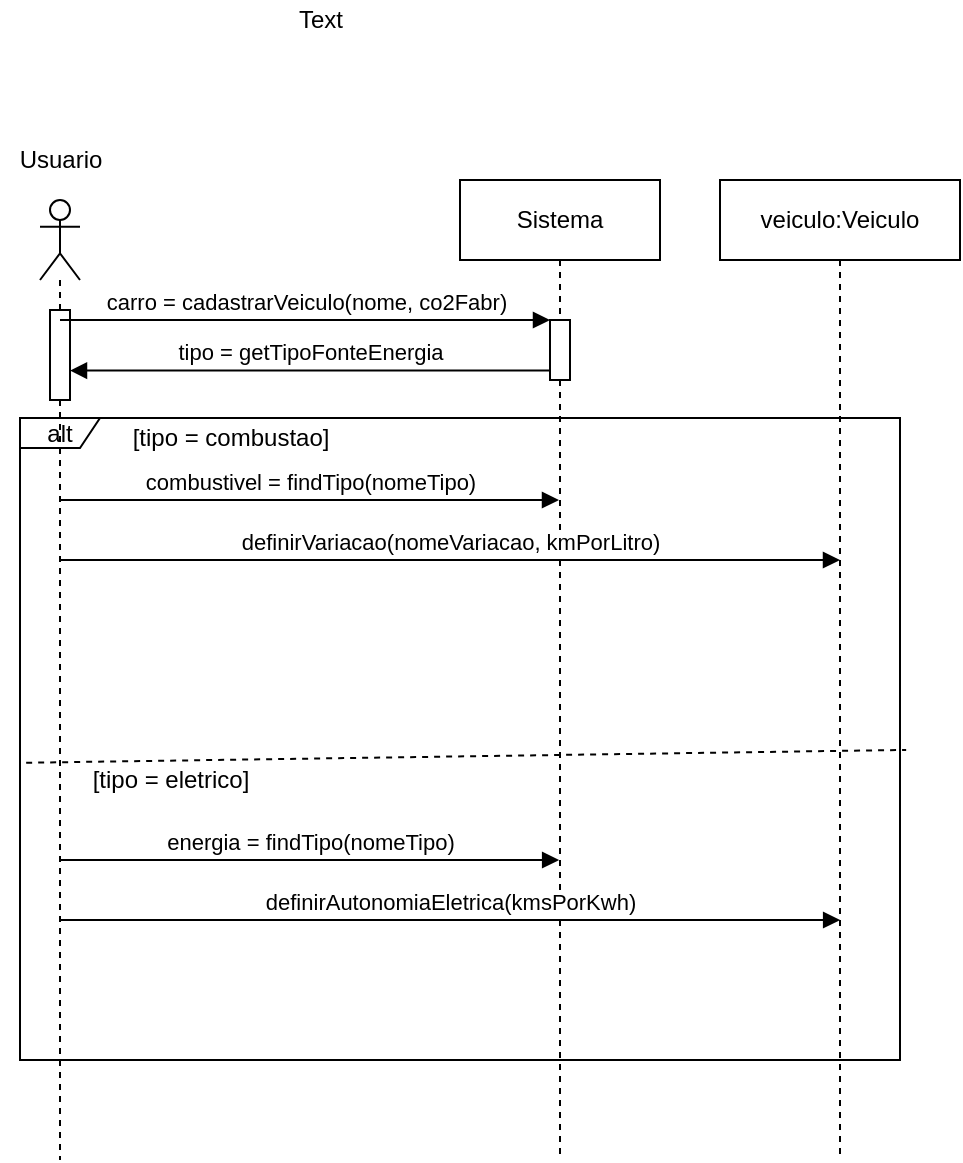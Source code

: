 <mxfile version="15.2.9" type="device"><diagram id="XGwAJblDTuA66v6M1x3e" name="Page-1"><mxGraphModel dx="1355" dy="713" grid="1" gridSize="10" guides="1" tooltips="1" connect="1" arrows="1" fold="1" page="1" pageScale="1" pageWidth="850" pageHeight="1100" math="0" shadow="0"><root><mxCell id="0"/><mxCell id="1" parent="0"/><mxCell id="_Akz8f7ia5NHCJ4isRtu-57" value="alt" style="shape=umlFrame;whiteSpace=wrap;html=1;fillColor=#FFFFFF;width=40;height=15;" parent="1" vertex="1"><mxGeometry x="60" y="269" width="440" height="321" as="geometry"/></mxCell><mxCell id="83gRgAOjTQcDuh13hsyK-3" value="Sistema" style="shape=umlLifeline;perimeter=lifelinePerimeter;whiteSpace=wrap;html=1;container=1;collapsible=0;recursiveResize=0;outlineConnect=0;" parent="1" vertex="1"><mxGeometry x="280" y="150" width="100" height="490" as="geometry"/></mxCell><mxCell id="83gRgAOjTQcDuh13hsyK-7" value="" style="html=1;points=[];perimeter=orthogonalPerimeter;" parent="83gRgAOjTQcDuh13hsyK-3" vertex="1"><mxGeometry x="45" y="70" width="10" height="30" as="geometry"/></mxCell><mxCell id="83gRgAOjTQcDuh13hsyK-1" value="" style="shape=umlLifeline;participant=umlActor;perimeter=lifelinePerimeter;whiteSpace=wrap;html=1;container=1;collapsible=0;recursiveResize=0;verticalAlign=top;spacingTop=36;outlineConnect=0;size=40;" parent="1" vertex="1"><mxGeometry x="70" y="160" width="20" height="480" as="geometry"/></mxCell><mxCell id="_Akz8f7ia5NHCJ4isRtu-27" value="" style="html=1;points=[];perimeter=orthogonalPerimeter;fillColor=#FFFFFF;" parent="83gRgAOjTQcDuh13hsyK-1" vertex="1"><mxGeometry x="5" y="55" width="10" height="45" as="geometry"/></mxCell><mxCell id="83gRgAOjTQcDuh13hsyK-2" value="Usuario" style="text;html=1;align=center;verticalAlign=middle;resizable=0;points=[];autosize=1;strokeColor=none;fillColor=none;" parent="1" vertex="1"><mxGeometry x="50" y="130" width="60" height="20" as="geometry"/></mxCell><mxCell id="83gRgAOjTQcDuh13hsyK-8" value="carro = cadastrarVeiculo(nome, co2Fabr)" style="html=1;verticalAlign=bottom;endArrow=block;entryX=0;entryY=0;" parent="1" source="83gRgAOjTQcDuh13hsyK-1" target="83gRgAOjTQcDuh13hsyK-7" edge="1"><mxGeometry relative="1" as="geometry"><mxPoint x="280" y="220" as="sourcePoint"/></mxGeometry></mxCell><mxCell id="_Akz8f7ia5NHCJ4isRtu-28" value="tipo = getTipoFonteEnergia" style="html=1;verticalAlign=bottom;endArrow=block;exitX=0.029;exitY=0.843;exitDx=0;exitDy=0;exitPerimeter=0;" parent="1" source="83gRgAOjTQcDuh13hsyK-7" target="_Akz8f7ia5NHCJ4isRtu-27" edge="1"><mxGeometry width="80" relative="1" as="geometry"><mxPoint x="390" y="350" as="sourcePoint"/><mxPoint x="470" y="350" as="targetPoint"/></mxGeometry></mxCell><mxCell id="_Akz8f7ia5NHCJ4isRtu-48" value="[tipo = combustao]" style="text;html=1;align=center;verticalAlign=middle;resizable=0;points=[];autosize=1;strokeColor=none;fillColor=none;" parent="1" vertex="1"><mxGeometry x="100" y="269" width="130" height="20" as="geometry"/></mxCell><mxCell id="_Akz8f7ia5NHCJ4isRtu-49" value="[tipo = eletrico]" style="text;html=1;align=center;verticalAlign=middle;resizable=0;points=[];autosize=1;strokeColor=none;fillColor=none;" parent="1" vertex="1"><mxGeometry x="80" y="440" width="110" height="20" as="geometry"/></mxCell><mxCell id="_Akz8f7ia5NHCJ4isRtu-58" value="" style="endArrow=none;dashed=1;html=1;entryX=1.007;entryY=0.517;entryDx=0;entryDy=0;entryPerimeter=0;exitX=0.007;exitY=0.537;exitDx=0;exitDy=0;exitPerimeter=0;" parent="1" source="_Akz8f7ia5NHCJ4isRtu-57" target="_Akz8f7ia5NHCJ4isRtu-57" edge="1"><mxGeometry width="50" height="50" relative="1" as="geometry"><mxPoint x="40" y="410" as="sourcePoint"/><mxPoint x="90" y="360" as="targetPoint"/></mxGeometry></mxCell><mxCell id="_Akz8f7ia5NHCJ4isRtu-73" value="combustivel = findTipo(nomeTipo)" style="html=1;verticalAlign=bottom;endArrow=block;" parent="1" source="83gRgAOjTQcDuh13hsyK-1" target="83gRgAOjTQcDuh13hsyK-3" edge="1"><mxGeometry width="80" relative="1" as="geometry"><mxPoint x="424.667" y="280.0" as="sourcePoint"/><mxPoint x="629.5" y="280.0" as="targetPoint"/><Array as="points"><mxPoint x="220" y="310"/></Array></mxGeometry></mxCell><mxCell id="_Akz8f7ia5NHCJ4isRtu-79" value="veiculo:Veiculo" style="shape=umlLifeline;perimeter=lifelinePerimeter;whiteSpace=wrap;html=1;container=1;collapsible=0;recursiveResize=0;outlineConnect=0;" parent="1" vertex="1"><mxGeometry x="410" y="150" width="120" height="490" as="geometry"/></mxCell><mxCell id="_Akz8f7ia5NHCJ4isRtu-80" value="definirVariacao(nomeVariacao, kmPorLitro)" style="html=1;verticalAlign=bottom;endArrow=block;" parent="1" source="83gRgAOjTQcDuh13hsyK-1" edge="1"><mxGeometry width="80" relative="1" as="geometry"><mxPoint x="424.667" y="340.0" as="sourcePoint"/><mxPoint x="470" y="340" as="targetPoint"/><Array as="points"><mxPoint x="240" y="340"/></Array></mxGeometry></mxCell><mxCell id="_Akz8f7ia5NHCJ4isRtu-85" value="energia = findTipo(nomeTipo)" style="html=1;verticalAlign=bottom;endArrow=block;" parent="1" edge="1"><mxGeometry width="80" relative="1" as="geometry"><mxPoint x="79.999" y="490" as="sourcePoint"/><mxPoint x="329.57" y="490" as="targetPoint"/><Array as="points"><mxPoint x="220.07" y="490"/></Array></mxGeometry></mxCell><mxCell id="_Akz8f7ia5NHCJ4isRtu-86" value="definirAutonomiaEletrica(kmsPorKwh)" style="html=1;verticalAlign=bottom;endArrow=block;" parent="1" edge="1"><mxGeometry width="80" relative="1" as="geometry"><mxPoint x="79.999" y="520" as="sourcePoint"/><mxPoint x="470.07" y="520" as="targetPoint"/><Array as="points"><mxPoint x="240.07" y="520"/></Array></mxGeometry></mxCell><mxCell id="ncXOaAz-1_bxehBajpAj-1" value="Text" style="text;html=1;align=center;verticalAlign=middle;resizable=0;points=[];autosize=1;strokeColor=none;fillColor=none;" vertex="1" parent="1"><mxGeometry x="190" y="60" width="40" height="20" as="geometry"/></mxCell></root></mxGraphModel></diagram></mxfile>